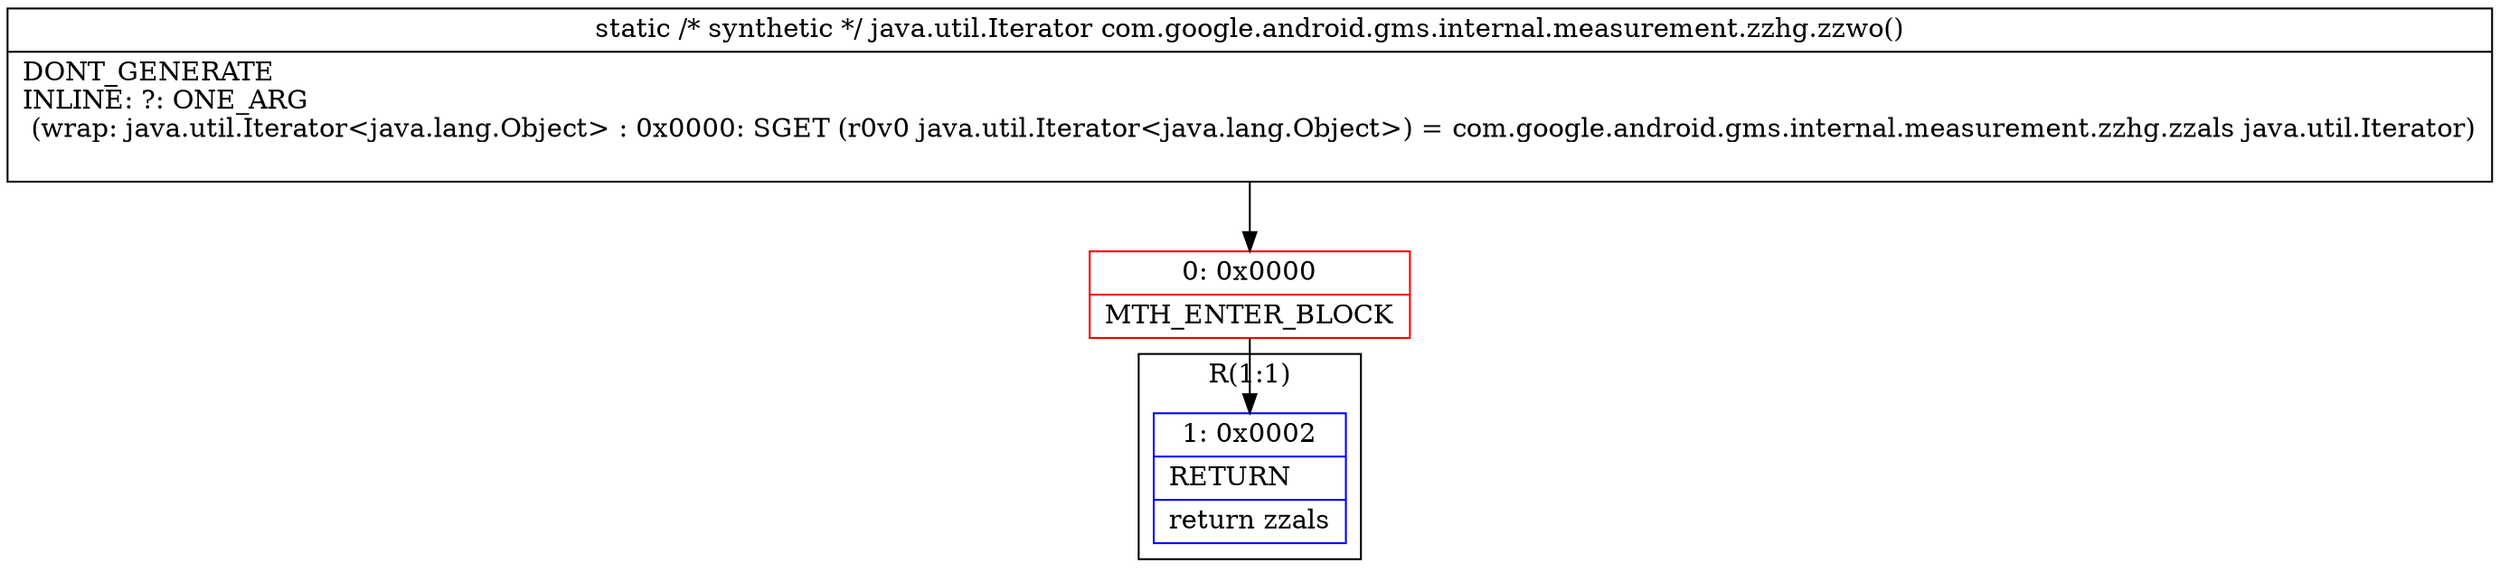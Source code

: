 digraph "CFG forcom.google.android.gms.internal.measurement.zzhg.zzwo()Ljava\/util\/Iterator;" {
subgraph cluster_Region_1307836142 {
label = "R(1:1)";
node [shape=record,color=blue];
Node_1 [shape=record,label="{1\:\ 0x0002|RETURN\l|return zzals\l}"];
}
Node_0 [shape=record,color=red,label="{0\:\ 0x0000|MTH_ENTER_BLOCK\l}"];
MethodNode[shape=record,label="{static \/* synthetic *\/ java.util.Iterator com.google.android.gms.internal.measurement.zzhg.zzwo()  | DONT_GENERATE\lINLINE: ?: ONE_ARG  \l  (wrap: java.util.Iterator\<java.lang.Object\> : 0x0000: SGET  (r0v0 java.util.Iterator\<java.lang.Object\>) =  com.google.android.gms.internal.measurement.zzhg.zzals java.util.Iterator)\l\l}"];
MethodNode -> Node_0;
Node_0 -> Node_1;
}

